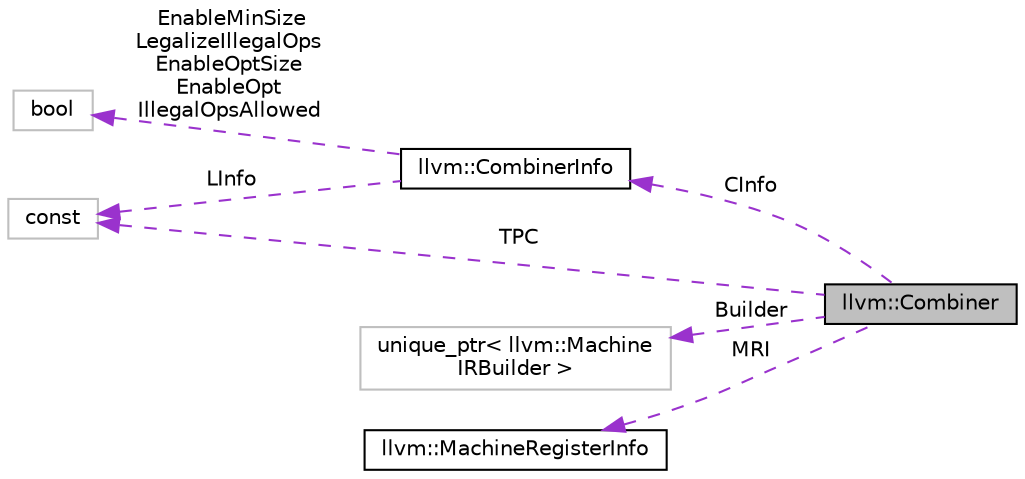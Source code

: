 digraph "llvm::Combiner"
{
 // LATEX_PDF_SIZE
  bgcolor="transparent";
  edge [fontname="Helvetica",fontsize="10",labelfontname="Helvetica",labelfontsize="10"];
  node [fontname="Helvetica",fontsize="10",shape=record];
  rankdir="LR";
  Node1 [label="llvm::Combiner",height=0.2,width=0.4,color="black", fillcolor="grey75", style="filled", fontcolor="black",tooltip=" "];
  Node2 -> Node1 [dir="back",color="darkorchid3",fontsize="10",style="dashed",label=" CInfo" ,fontname="Helvetica"];
  Node2 [label="llvm::CombinerInfo",height=0.2,width=0.4,color="black",URL="$classllvm_1_1CombinerInfo.html",tooltip=" "];
  Node3 -> Node2 [dir="back",color="darkorchid3",fontsize="10",style="dashed",label=" EnableMinSize\nLegalizeIllegalOps\nEnableOptSize\nEnableOpt\nIllegalOpsAllowed" ,fontname="Helvetica"];
  Node3 [label="bool",height=0.2,width=0.4,color="grey75",tooltip=" "];
  Node4 -> Node2 [dir="back",color="darkorchid3",fontsize="10",style="dashed",label=" LInfo" ,fontname="Helvetica"];
  Node4 [label="const",height=0.2,width=0.4,color="grey75",tooltip=" "];
  Node5 -> Node1 [dir="back",color="darkorchid3",fontsize="10",style="dashed",label=" Builder" ,fontname="Helvetica"];
  Node5 [label="unique_ptr\< llvm::Machine\lIRBuilder \>",height=0.2,width=0.4,color="grey75",tooltip=" "];
  Node6 -> Node1 [dir="back",color="darkorchid3",fontsize="10",style="dashed",label=" MRI" ,fontname="Helvetica"];
  Node6 [label="llvm::MachineRegisterInfo",height=0.2,width=0.4,color="black",URL="$classllvm_1_1MachineRegisterInfo.html",tooltip="MachineRegisterInfo - Keep track of information for virtual and physical registers,..."];
  Node4 -> Node1 [dir="back",color="darkorchid3",fontsize="10",style="dashed",label=" TPC" ,fontname="Helvetica"];
}
